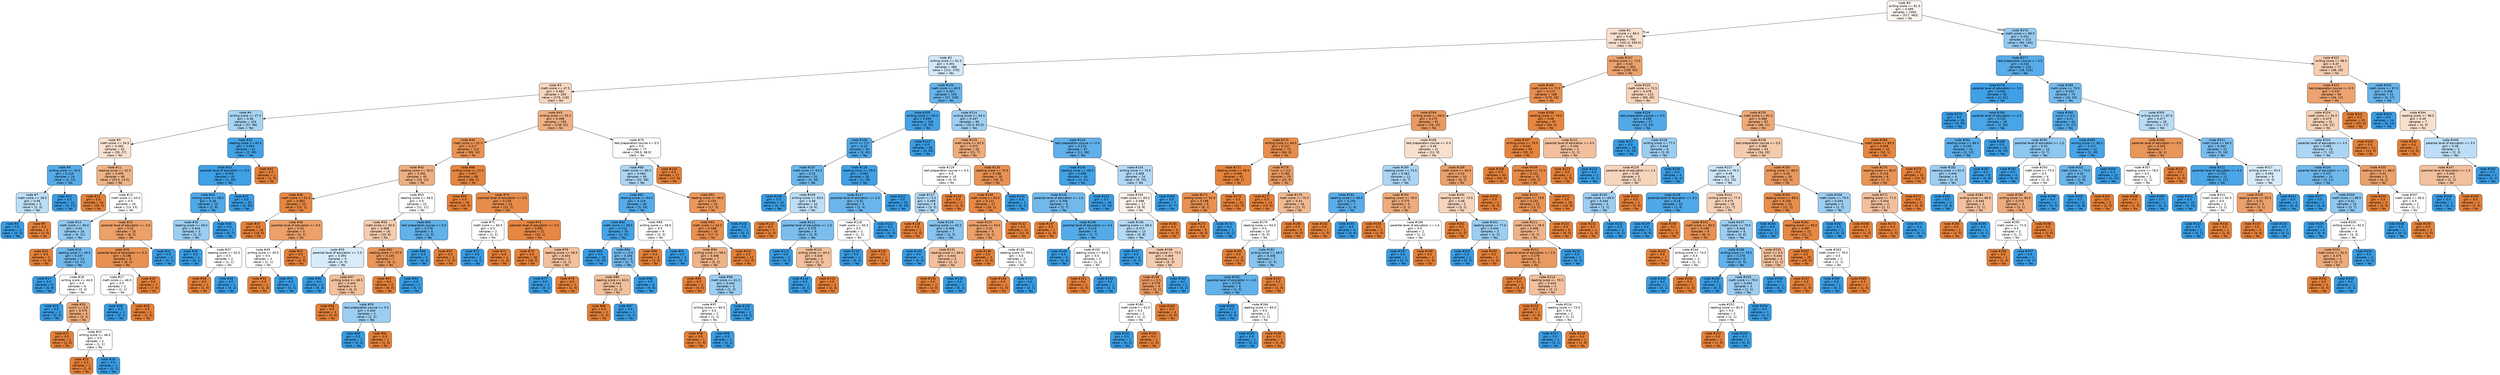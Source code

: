 digraph Tree {
node [shape=box, style="filled, rounded", color="black", fontname="helvetica"] ;
edge [fontname="helvetica"] ;
0 [label="node #0\nwriting score <= 81.5\ngini = 0.499\nsamples = 1000\nvalue = [517, 483]\nclass = No", fillcolor="#fdf7f2"] ;
1 [label="node #1\nmath score <= 66.5\ngini = 0.49\nsamples = 790\nvalue = [451.0, 339.0]\nclass = No", fillcolor="#f9e0ce"] ;
0 -> 1 [labeldistance=2.5, labelangle=45, headlabel="True"] ;
2 [label="node #2\nwriting score <= 61.5\ngini = 0.491\nsamples = 488\nvalue = [212, 276]\nclass = Yes", fillcolor="#d1e8f9"] ;
1 -> 2 ;
3 [label="node #3\nmath score <= 47.5\ngini = 0.481\nsamples = 293\nvalue = [175, 118]\nclass = No", fillcolor="#f7d6bf"] ;
2 -> 3 ;
4 [label="node #4\nwriting score <= 47.5\ngini = 0.46\nsamples = 103\nvalue = [37, 66]\nclass = Yes", fillcolor="#a8d4f4"] ;
3 -> 4 ;
5 [label="node #5\nmath score <= 34.5\ngini = 0.492\nsamples = 62\nvalue = [35, 27]\nclass = No", fillcolor="#f9e2d2"] ;
4 -> 5 ;
6 [label="node #6\nwriting score <= 34.0\ngini = 0.219\nsamples = 16\nvalue = [2, 14]\nclass = Yes", fillcolor="#55abe9"] ;
5 -> 6 ;
7 [label="node #7\nmath score <= 28.5\ngini = 0.48\nsamples = 5\nvalue = [2, 3]\nclass = Yes", fillcolor="#bddef6"] ;
6 -> 7 ;
8 [label="node #8\ngini = 0.0\nsamples = 3\nvalue = [0, 3]\nclass = Yes", fillcolor="#399de5"] ;
7 -> 8 ;
9 [label="node #9\ngini = 0.0\nsamples = 2\nvalue = [2, 0]\nclass = No", fillcolor="#e58139"] ;
7 -> 9 ;
10 [label="node #10\ngini = 0.0\nsamples = 11\nvalue = [0, 11]\nclass = Yes", fillcolor="#399de5"] ;
6 -> 10 ;
11 [label="node #11\nreading score <= 42.5\ngini = 0.405\nsamples = 46\nvalue = [33.0, 13.0]\nclass = No", fillcolor="#efb387"] ;
5 -> 11 ;
12 [label="node #12\ngini = 0.0\nsamples = 20\nvalue = [20, 0]\nclass = No", fillcolor="#e58139"] ;
11 -> 12 ;
13 [label="node #13\nmath score <= 43.5\ngini = 0.5\nsamples = 26\nvalue = [13, 13]\nclass = No", fillcolor="#ffffff"] ;
11 -> 13 ;
14 [label="node #14\nmath score <= 36.0\ngini = 0.43\nsamples = 16\nvalue = [5, 11]\nclass = Yes", fillcolor="#93caf1"] ;
13 -> 14 ;
15 [label="node #15\ngini = 0.0\nsamples = 2\nvalue = [2, 0]\nclass = No", fillcolor="#e58139"] ;
14 -> 15 ;
16 [label="node #16\nreading score <= 49.5\ngini = 0.337\nsamples = 14\nvalue = [3, 11]\nclass = Yes", fillcolor="#6fb8ec"] ;
14 -> 16 ;
17 [label="node #17\ngini = 0.0\nsamples = 8\nvalue = [0, 8]\nclass = Yes", fillcolor="#399de5"] ;
16 -> 17 ;
18 [label="node #18\nwriting score <= 44.5\ngini = 0.5\nsamples = 6\nvalue = [3, 3]\nclass = No", fillcolor="#ffffff"] ;
16 -> 18 ;
19 [label="node #19\ngini = 0.0\nsamples = 2\nvalue = [0, 2]\nclass = Yes", fillcolor="#399de5"] ;
18 -> 19 ;
20 [label="node #20\nlunch <= 0.5\ngini = 0.375\nsamples = 4\nvalue = [3, 1]\nclass = No", fillcolor="#eeab7b"] ;
18 -> 20 ;
21 [label="node #21\ngini = 0.0\nsamples = 2\nvalue = [2, 0]\nclass = No", fillcolor="#e58139"] ;
20 -> 21 ;
22 [label="node #22\nwriting score <= 46.0\ngini = 0.5\nsamples = 2\nvalue = [1, 1]\nclass = No", fillcolor="#ffffff"] ;
20 -> 22 ;
23 [label="node #23\ngini = 0.0\nsamples = 1\nvalue = [1, 0]\nclass = No", fillcolor="#e58139"] ;
22 -> 23 ;
24 [label="node #24\ngini = 0.0\nsamples = 1\nvalue = [0, 1]\nclass = Yes", fillcolor="#399de5"] ;
22 -> 24 ;
25 [label="node #25\nparental level of education <= 4.0\ngini = 0.32\nsamples = 10\nvalue = [8, 2]\nclass = No", fillcolor="#eca06a"] ;
13 -> 25 ;
26 [label="node #26\nparental level of education <= 0.5\ngini = 0.198\nsamples = 9\nvalue = [8, 1]\nclass = No", fillcolor="#e89152"] ;
25 -> 26 ;
27 [label="node #27\nmath score <= 46.0\ngini = 0.5\nsamples = 2\nvalue = [1, 1]\nclass = No", fillcolor="#ffffff"] ;
26 -> 27 ;
28 [label="node #28\ngini = 0.0\nsamples = 1\nvalue = [0, 1]\nclass = Yes", fillcolor="#399de5"] ;
27 -> 28 ;
29 [label="node #29\ngini = 0.0\nsamples = 1\nvalue = [1, 0]\nclass = No", fillcolor="#e58139"] ;
27 -> 29 ;
30 [label="node #30\ngini = 0.0\nsamples = 7\nvalue = [7, 0]\nclass = No", fillcolor="#e58139"] ;
26 -> 30 ;
31 [label="node #31\ngini = 0.0\nsamples = 1\nvalue = [0, 1]\nclass = Yes", fillcolor="#399de5"] ;
25 -> 31 ;
32 [label="node #32\nreading score <= 65.5\ngini = 0.093\nsamples = 41\nvalue = [2, 39]\nclass = Yes", fillcolor="#43a2e6"] ;
4 -> 32 ;
33 [label="node #33\nparental level of education <= 0.5\ngini = 0.049\nsamples = 40\nvalue = [1, 39]\nclass = Yes", fillcolor="#3ea0e6"] ;
32 -> 33 ;
34 [label="node #34\nwriting score <= 49.5\ngini = 0.18\nsamples = 10\nvalue = [1, 9]\nclass = Yes", fillcolor="#4fa8e8"] ;
33 -> 34 ;
35 [label="node #35\nreading score <= 49.0\ngini = 0.444\nsamples = 3\nvalue = [1, 2]\nclass = Yes", fillcolor="#9ccef2"] ;
34 -> 35 ;
36 [label="node #36\ngini = 0.0\nsamples = 1\nvalue = [0, 1]\nclass = Yes", fillcolor="#399de5"] ;
35 -> 36 ;
37 [label="node #37\nreading score <= 52.5\ngini = 0.5\nsamples = 2\nvalue = [1, 1]\nclass = No", fillcolor="#ffffff"] ;
35 -> 37 ;
38 [label="node #38\ngini = 0.0\nsamples = 1\nvalue = [1, 0]\nclass = No", fillcolor="#e58139"] ;
37 -> 38 ;
39 [label="node #39\ngini = 0.0\nsamples = 1\nvalue = [0, 1]\nclass = Yes", fillcolor="#399de5"] ;
37 -> 39 ;
40 [label="node #40\ngini = 0.0\nsamples = 7\nvalue = [0, 7]\nclass = Yes", fillcolor="#399de5"] ;
34 -> 40 ;
41 [label="node #41\ngini = 0.0\nsamples = 30\nvalue = [0, 30]\nclass = Yes", fillcolor="#399de5"] ;
33 -> 41 ;
42 [label="node #42\ngini = 0.0\nsamples = 1\nvalue = [1, 0]\nclass = No", fillcolor="#e58139"] ;
32 -> 42 ;
43 [label="node #43\nwriting score <= 55.5\ngini = 0.398\nsamples = 190\nvalue = [138, 52]\nclass = No", fillcolor="#efb084"] ;
3 -> 43 ;
44 [label="node #44\nmath score <= 52.5\ngini = 0.217\nsamples = 113\nvalue = [99, 14]\nclass = No", fillcolor="#e99355"] ;
43 -> 44 ;
45 [label="node #45\nreading score <= 50.5\ngini = 0.391\nsamples = 45\nvalue = [33, 12]\nclass = No", fillcolor="#eeaf81"] ;
44 -> 45 ;
46 [label="node #46\nmath score <= 51.5\ngini = 0.083\nsamples = 23\nvalue = [22, 1]\nclass = No", fillcolor="#e68742"] ;
45 -> 46 ;
47 [label="node #47\ngini = 0.0\nsamples = 18\nvalue = [18, 0]\nclass = No", fillcolor="#e58139"] ;
46 -> 47 ;
48 [label="node #48\nparental level of education <= 0.5\ngini = 0.32\nsamples = 5\nvalue = [4, 1]\nclass = No", fillcolor="#eca06a"] ;
46 -> 48 ;
49 [label="node #49\nwriting score <= 45.5\ngini = 0.5\nsamples = 2\nvalue = [1, 1]\nclass = No", fillcolor="#ffffff"] ;
48 -> 49 ;
50 [label="node #50\ngini = 0.0\nsamples = 1\nvalue = [1, 0]\nclass = No", fillcolor="#e58139"] ;
49 -> 50 ;
51 [label="node #51\ngini = 0.0\nsamples = 1\nvalue = [0, 1]\nclass = Yes", fillcolor="#399de5"] ;
49 -> 51 ;
52 [label="node #52\ngini = 0.0\nsamples = 3\nvalue = [3, 0]\nclass = No", fillcolor="#e58139"] ;
48 -> 52 ;
53 [label="node #53\nreading score <= 58.5\ngini = 0.5\nsamples = 22\nvalue = [11, 11]\nclass = No", fillcolor="#ffffff"] ;
45 -> 53 ;
54 [label="node #54\nmath score <= 50.5\ngini = 0.469\nsamples = 16\nvalue = [10, 6]\nclass = No", fillcolor="#f5cdb0"] ;
53 -> 54 ;
55 [label="node #55\nparental level of education <= 1.5\ngini = 0.494\nsamples = 9\nvalue = [4, 5]\nclass = Yes", fillcolor="#d7ebfa"] ;
54 -> 55 ;
56 [label="node #56\ngini = 0.0\nsamples = 3\nvalue = [0, 3]\nclass = Yes", fillcolor="#399de5"] ;
55 -> 56 ;
57 [label="node #57\nwriting score <= 48.5\ngini = 0.444\nsamples = 6\nvalue = [4, 2]\nclass = No", fillcolor="#f2c09c"] ;
55 -> 57 ;
58 [label="node #58\ngini = 0.0\nsamples = 3\nvalue = [3, 0]\nclass = No", fillcolor="#e58139"] ;
57 -> 58 ;
59 [label="node #59\ntest preparation course <= 0.5\ngini = 0.444\nsamples = 3\nvalue = [1, 2]\nclass = Yes", fillcolor="#9ccef2"] ;
57 -> 59 ;
60 [label="node #60\ngini = 0.0\nsamples = 2\nvalue = [0, 2]\nclass = Yes", fillcolor="#399de5"] ;
59 -> 60 ;
61 [label="node #61\ngini = 0.0\nsamples = 1\nvalue = [1, 0]\nclass = No", fillcolor="#e58139"] ;
59 -> 61 ;
62 [label="node #62\nreading score <= 57.5\ngini = 0.245\nsamples = 7\nvalue = [6, 1]\nclass = No", fillcolor="#e9965a"] ;
54 -> 62 ;
63 [label="node #63\ngini = 0.0\nsamples = 6\nvalue = [6, 0]\nclass = No", fillcolor="#e58139"] ;
62 -> 63 ;
64 [label="node #64\ngini = 0.0\nsamples = 1\nvalue = [0, 1]\nclass = Yes", fillcolor="#399de5"] ;
62 -> 64 ;
65 [label="node #65\ntest preparation course <= 0.5\ngini = 0.278\nsamples = 6\nvalue = [1, 5]\nclass = Yes", fillcolor="#61b1ea"] ;
53 -> 65 ;
66 [label="node #66\ngini = 0.0\nsamples = 5\nvalue = [0, 5]\nclass = Yes", fillcolor="#399de5"] ;
65 -> 66 ;
67 [label="node #67\ngini = 0.0\nsamples = 1\nvalue = [1, 0]\nclass = No", fillcolor="#e58139"] ;
65 -> 67 ;
68 [label="node #68\nwriting score <= 51.5\ngini = 0.057\nsamples = 68\nvalue = [66, 2]\nclass = No", fillcolor="#e6853f"] ;
44 -> 68 ;
69 [label="node #69\ngini = 0.0\nsamples = 45\nvalue = [45, 0]\nclass = No", fillcolor="#e58139"] ;
68 -> 69 ;
70 [label="node #70\nparental level of education <= 0.5\ngini = 0.159\nsamples = 23\nvalue = [21, 2]\nclass = No", fillcolor="#e78d4c"] ;
68 -> 70 ;
71 [label="node #71\nmath score <= 60.5\ngini = 0.5\nsamples = 2\nvalue = [1, 1]\nclass = No", fillcolor="#ffffff"] ;
70 -> 71 ;
72 [label="node #72\ngini = 0.0\nsamples = 1\nvalue = [0, 1]\nclass = Yes", fillcolor="#399de5"] ;
71 -> 72 ;
73 [label="node #73\ngini = 0.0\nsamples = 1\nvalue = [1, 0]\nclass = No", fillcolor="#e58139"] ;
71 -> 73 ;
74 [label="node #74\nparental level of education <= 3.5\ngini = 0.091\nsamples = 21\nvalue = [20, 1]\nclass = No", fillcolor="#e68743"] ;
70 -> 74 ;
75 [label="node #75\ngini = 0.0\nsamples = 18\nvalue = [18, 0]\nclass = No", fillcolor="#e58139"] ;
74 -> 75 ;
76 [label="node #76\nreading score <= 58.5\ngini = 0.444\nsamples = 3\nvalue = [2, 1]\nclass = No", fillcolor="#f2c09c"] ;
74 -> 76 ;
77 [label="node #77\ngini = 0.0\nsamples = 1\nvalue = [0, 1]\nclass = Yes", fillcolor="#399de5"] ;
76 -> 77 ;
78 [label="node #78\ngini = 0.0\nsamples = 2\nvalue = [2, 0]\nclass = No", fillcolor="#e58139"] ;
76 -> 78 ;
79 [label="node #79\ntest preparation course <= 0.5\ngini = 0.5\nsamples = 77\nvalue = [39.0, 38.0]\nclass = No", fillcolor="#fefcfa"] ;
43 -> 79 ;
80 [label="node #80\nmath score <= 60.5\ngini = 0.464\nsamples = 60\nvalue = [22, 38]\nclass = Yes", fillcolor="#acd6f4"] ;
79 -> 80 ;
81 [label="node #81\nreading score <= 64.5\ngini = 0.219\nsamples = 40\nvalue = [5, 35]\nclass = Yes", fillcolor="#55abe9"] ;
80 -> 81 ;
82 [label="node #82\nmath score <= 58.5\ngini = 0.111\nsamples = 34\nvalue = [2, 32]\nclass = Yes", fillcolor="#45a3e7"] ;
81 -> 82 ;
83 [label="node #83\ngini = 0.0\nsamples = 25\nvalue = [0, 25]\nclass = Yes", fillcolor="#399de5"] ;
82 -> 83 ;
84 [label="node #84\nlunch <= 0.5\ngini = 0.346\nsamples = 9\nvalue = [2, 7]\nclass = Yes", fillcolor="#72b9ec"] ;
82 -> 84 ;
85 [label="node #85\nreading score <= 63.0\ngini = 0.444\nsamples = 3\nvalue = [2, 1]\nclass = No", fillcolor="#f2c09c"] ;
84 -> 85 ;
86 [label="node #86\ngini = 0.0\nsamples = 2\nvalue = [2, 0]\nclass = No", fillcolor="#e58139"] ;
85 -> 86 ;
87 [label="node #87\ngini = 0.0\nsamples = 1\nvalue = [0, 1]\nclass = Yes", fillcolor="#399de5"] ;
85 -> 87 ;
88 [label="node #88\ngini = 0.0\nsamples = 6\nvalue = [0, 6]\nclass = Yes", fillcolor="#399de5"] ;
84 -> 88 ;
89 [label="node #89\nwriting score <= 58.5\ngini = 0.5\nsamples = 6\nvalue = [3, 3]\nclass = No", fillcolor="#ffffff"] ;
81 -> 89 ;
90 [label="node #90\ngini = 0.0\nsamples = 3\nvalue = [3, 0]\nclass = No", fillcolor="#e58139"] ;
89 -> 90 ;
91 [label="node #91\ngini = 0.0\nsamples = 3\nvalue = [0, 3]\nclass = Yes", fillcolor="#399de5"] ;
89 -> 91 ;
92 [label="node #92\nreading score <= 66.5\ngini = 0.255\nsamples = 20\nvalue = [17, 3]\nclass = No", fillcolor="#ea975c"] ;
80 -> 92 ;
93 [label="node #93\nmath score <= 62.5\ngini = 0.188\nsamples = 19\nvalue = [17, 2]\nclass = No", fillcolor="#e89050"] ;
92 -> 93 ;
94 [label="node #94\nwriting score <= 58.5\ngini = 0.408\nsamples = 7\nvalue = [5, 2]\nclass = No", fillcolor="#efb388"] ;
93 -> 94 ;
95 [label="node #95\ngini = 0.0\nsamples = 4\nvalue = [4, 0]\nclass = No", fillcolor="#e58139"] ;
94 -> 95 ;
96 [label="node #96\nmath score <= 61.5\ngini = 0.444\nsamples = 3\nvalue = [1, 2]\nclass = Yes", fillcolor="#9ccef2"] ;
94 -> 96 ;
97 [label="node #97\nwriting score <= 60.5\ngini = 0.5\nsamples = 2\nvalue = [1, 1]\nclass = No", fillcolor="#ffffff"] ;
96 -> 97 ;
98 [label="node #98\ngini = 0.0\nsamples = 1\nvalue = [1, 0]\nclass = No", fillcolor="#e58139"] ;
97 -> 98 ;
99 [label="node #99\ngini = 0.0\nsamples = 1\nvalue = [0, 1]\nclass = Yes", fillcolor="#399de5"] ;
97 -> 99 ;
100 [label="node #100\ngini = 0.0\nsamples = 1\nvalue = [0, 1]\nclass = Yes", fillcolor="#399de5"] ;
96 -> 100 ;
101 [label="node #101\ngini = 0.0\nsamples = 12\nvalue = [12, 0]\nclass = No", fillcolor="#e58139"] ;
93 -> 101 ;
102 [label="node #102\ngini = 0.0\nsamples = 1\nvalue = [0, 1]\nclass = Yes", fillcolor="#399de5"] ;
92 -> 102 ;
103 [label="node #103\ngini = 0.0\nsamples = 17\nvalue = [17, 0]\nclass = No", fillcolor="#e58139"] ;
79 -> 103 ;
104 [label="node #104\nmath score <= 60.5\ngini = 0.307\nsamples = 195\nvalue = [37, 158]\nclass = Yes", fillcolor="#67b4eb"] ;
2 -> 104 ;
105 [label="node #105\nwriting score <= 66.5\ngini = 0.095\nsamples = 100\nvalue = [5, 95]\nclass = Yes", fillcolor="#43a2e6"] ;
104 -> 105 ;
106 [label="node #106\nlunch <= 0.5\ngini = 0.18\nsamples = 50\nvalue = [5, 45]\nclass = Yes", fillcolor="#4fa8e8"] ;
105 -> 106 ;
107 [label="node #107\nmath score <= 53.5\ngini = 0.32\nsamples = 20\nvalue = [4, 16]\nclass = Yes", fillcolor="#6ab6ec"] ;
106 -> 107 ;
108 [label="node #108\ngini = 0.0\nsamples = 10\nvalue = [0, 10]\nclass = Yes", fillcolor="#399de5"] ;
107 -> 108 ;
109 [label="node #109\nwriting score <= 63.5\ngini = 0.48\nsamples = 10\nvalue = [4, 6]\nclass = Yes", fillcolor="#bddef6"] ;
107 -> 109 ;
110 [label="node #110\ngini = 0.0\nsamples = 2\nvalue = [2, 0]\nclass = No", fillcolor="#e58139"] ;
109 -> 110 ;
111 [label="node #111\nparental level of education <= 1.5\ngini = 0.375\nsamples = 8\nvalue = [2, 6]\nclass = Yes", fillcolor="#7bbeee"] ;
109 -> 111 ;
112 [label="node #112\ngini = 0.0\nsamples = 5\nvalue = [0, 5]\nclass = Yes", fillcolor="#399de5"] ;
111 -> 112 ;
113 [label="node #113\nwriting score <= 64.5\ngini = 0.444\nsamples = 3\nvalue = [2, 1]\nclass = No", fillcolor="#f2c09c"] ;
111 -> 113 ;
114 [label="node #114\ngini = 0.0\nsamples = 1\nvalue = [0, 1]\nclass = Yes", fillcolor="#399de5"] ;
113 -> 114 ;
115 [label="node #115\ngini = 0.0\nsamples = 2\nvalue = [2, 0]\nclass = No", fillcolor="#e58139"] ;
113 -> 115 ;
116 [label="node #116\nreading score <= 59.5\ngini = 0.064\nsamples = 30\nvalue = [1, 29]\nclass = Yes", fillcolor="#40a0e6"] ;
106 -> 116 ;
117 [label="node #117\nparental level of education <= 1.0\ngini = 0.32\nsamples = 5\nvalue = [1, 4]\nclass = Yes", fillcolor="#6ab6ec"] ;
116 -> 117 ;
118 [label="node #118\nmath score <= 50.5\ngini = 0.5\nsamples = 2\nvalue = [1, 1]\nclass = No", fillcolor="#ffffff"] ;
117 -> 118 ;
119 [label="node #119\ngini = 0.0\nsamples = 1\nvalue = [0, 1]\nclass = Yes", fillcolor="#399de5"] ;
118 -> 119 ;
120 [label="node #120\ngini = 0.0\nsamples = 1\nvalue = [1, 0]\nclass = No", fillcolor="#e58139"] ;
118 -> 120 ;
121 [label="node #121\ngini = 0.0\nsamples = 3\nvalue = [0, 3]\nclass = Yes", fillcolor="#399de5"] ;
117 -> 121 ;
122 [label="node #122\ngini = 0.0\nsamples = 25\nvalue = [0, 25]\nclass = Yes", fillcolor="#399de5"] ;
116 -> 122 ;
123 [label="node #123\ngini = 0.0\nsamples = 50\nvalue = [0, 50]\nclass = Yes", fillcolor="#399de5"] ;
105 -> 123 ;
124 [label="node #124\nwriting score <= 65.5\ngini = 0.447\nsamples = 95\nvalue = [32.0, 63.0]\nclass = Yes", fillcolor="#9ecff2"] ;
104 -> 124 ;
125 [label="node #125\nmath score <= 62.5\ngini = 0.375\nsamples = 28\nvalue = [21, 7]\nclass = No", fillcolor="#eeab7b"] ;
124 -> 125 ;
126 [label="node #126\ntest preparation course <= 0.5\ngini = 0.5\nsamples = 10\nvalue = [5, 5]\nclass = No", fillcolor="#ffffff"] ;
125 -> 126 ;
127 [label="node #127\nlunch <= 0.5\ngini = 0.469\nsamples = 8\nvalue = [3, 5]\nclass = Yes", fillcolor="#b0d8f5"] ;
126 -> 127 ;
128 [label="node #128\ngini = 0.0\nsamples = 1\nvalue = [1, 0]\nclass = No", fillcolor="#e58139"] ;
127 -> 128 ;
129 [label="node #129\nreading score <= 65.5\ngini = 0.408\nsamples = 7\nvalue = [2, 5]\nclass = Yes", fillcolor="#88c4ef"] ;
127 -> 129 ;
130 [label="node #130\ngini = 0.0\nsamples = 4\nvalue = [0, 4]\nclass = Yes", fillcolor="#399de5"] ;
129 -> 130 ;
131 [label="node #131\nreading score <= 69.0\ngini = 0.444\nsamples = 3\nvalue = [2, 1]\nclass = No", fillcolor="#f2c09c"] ;
129 -> 131 ;
132 [label="node #132\ngini = 0.0\nsamples = 2\nvalue = [2, 0]\nclass = No", fillcolor="#e58139"] ;
131 -> 132 ;
133 [label="node #133\ngini = 0.0\nsamples = 1\nvalue = [0, 1]\nclass = Yes", fillcolor="#399de5"] ;
131 -> 133 ;
134 [label="node #134\ngini = 0.0\nsamples = 2\nvalue = [2, 0]\nclass = No", fillcolor="#e58139"] ;
126 -> 134 ;
135 [label="node #135\nreading score <= 70.5\ngini = 0.198\nsamples = 18\nvalue = [16, 2]\nclass = No", fillcolor="#e89152"] ;
125 -> 135 ;
136 [label="node #136\nmath score <= 63.5\ngini = 0.111\nsamples = 17\nvalue = [16, 1]\nclass = No", fillcolor="#e78945"] ;
135 -> 136 ;
137 [label="node #137\nwriting score <= 63.5\ngini = 0.32\nsamples = 5\nvalue = [4, 1]\nclass = No", fillcolor="#eca06a"] ;
136 -> 137 ;
138 [label="node #138\ngini = 0.0\nsamples = 3\nvalue = [3, 0]\nclass = No", fillcolor="#e58139"] ;
137 -> 138 ;
139 [label="node #139\nreading score <= 59.0\ngini = 0.5\nsamples = 2\nvalue = [1, 1]\nclass = No", fillcolor="#ffffff"] ;
137 -> 139 ;
140 [label="node #140\ngini = 0.0\nsamples = 1\nvalue = [1, 0]\nclass = No", fillcolor="#e58139"] ;
139 -> 140 ;
141 [label="node #141\ngini = 0.0\nsamples = 1\nvalue = [0, 1]\nclass = Yes", fillcolor="#399de5"] ;
139 -> 141 ;
142 [label="node #142\ngini = 0.0\nsamples = 12\nvalue = [12, 0]\nclass = No", fillcolor="#e58139"] ;
136 -> 142 ;
143 [label="node #143\ngini = 0.0\nsamples = 1\nvalue = [0, 1]\nclass = Yes", fillcolor="#399de5"] ;
135 -> 143 ;
144 [label="node #144\ntest preparation course <= 0.5\ngini = 0.274\nsamples = 67\nvalue = [11, 56]\nclass = Yes", fillcolor="#60b0ea"] ;
124 -> 144 ;
145 [label="node #145\nreading score <= 68.0\ngini = 0.089\nsamples = 43\nvalue = [2, 41]\nclass = Yes", fillcolor="#43a2e6"] ;
144 -> 145 ;
146 [label="node #146\nparental level of education <= 1.0\ngini = 0.346\nsamples = 9\nvalue = [2, 7]\nclass = Yes", fillcolor="#72b9ec"] ;
145 -> 146 ;
147 [label="node #147\ngini = 0.0\nsamples = 1\nvalue = [1, 0]\nclass = No", fillcolor="#e58139"] ;
146 -> 147 ;
148 [label="node #148\nparental level of education <= 4.5\ngini = 0.219\nsamples = 8\nvalue = [1, 7]\nclass = Yes", fillcolor="#55abe9"] ;
146 -> 148 ;
149 [label="node #149\ngini = 0.0\nsamples = 6\nvalue = [0, 6]\nclass = Yes", fillcolor="#399de5"] ;
148 -> 149 ;
150 [label="node #150\nreading score <= 64.0\ngini = 0.5\nsamples = 2\nvalue = [1, 1]\nclass = No", fillcolor="#ffffff"] ;
148 -> 150 ;
151 [label="node #151\ngini = 0.0\nsamples = 1\nvalue = [1, 0]\nclass = No", fillcolor="#e58139"] ;
150 -> 151 ;
152 [label="node #152\ngini = 0.0\nsamples = 1\nvalue = [0, 1]\nclass = Yes", fillcolor="#399de5"] ;
150 -> 152 ;
153 [label="node #153\ngini = 0.0\nsamples = 34\nvalue = [0, 34]\nclass = Yes", fillcolor="#399de5"] ;
145 -> 153 ;
154 [label="node #154\nwriting score <= 74.5\ngini = 0.469\nsamples = 24\nvalue = [9, 15]\nclass = Yes", fillcolor="#b0d8f5"] ;
144 -> 154 ;
155 [label="node #155\nmath score <= 65.5\ngini = 0.498\nsamples = 17\nvalue = [9, 8]\nclass = No", fillcolor="#fcf1e9"] ;
154 -> 155 ;
156 [label="node #156\nreading score <= 66.5\ngini = 0.473\nsamples = 13\nvalue = [5, 8]\nclass = Yes", fillcolor="#b5daf5"] ;
155 -> 156 ;
157 [label="node #157\ngini = 0.0\nsamples = 5\nvalue = [0, 5]\nclass = Yes", fillcolor="#399de5"] ;
156 -> 157 ;
158 [label="node #158\nreading score <= 73.5\ngini = 0.469\nsamples = 8\nvalue = [5, 3]\nclass = No", fillcolor="#f5cdb0"] ;
156 -> 158 ;
159 [label="node #159\nlunch <= 0.5\ngini = 0.278\nsamples = 6\nvalue = [5, 1]\nclass = No", fillcolor="#ea9a61"] ;
158 -> 159 ;
160 [label="node #160\nmath score <= 61.5\ngini = 0.5\nsamples = 2\nvalue = [1, 1]\nclass = No", fillcolor="#ffffff"] ;
159 -> 160 ;
161 [label="node #161\ngini = 0.0\nsamples = 1\nvalue = [0, 1]\nclass = Yes", fillcolor="#399de5"] ;
160 -> 161 ;
162 [label="node #162\ngini = 0.0\nsamples = 1\nvalue = [1, 0]\nclass = No", fillcolor="#e58139"] ;
160 -> 162 ;
163 [label="node #163\ngini = 0.0\nsamples = 4\nvalue = [4, 0]\nclass = No", fillcolor="#e58139"] ;
159 -> 163 ;
164 [label="node #164\ngini = 0.0\nsamples = 2\nvalue = [0, 2]\nclass = Yes", fillcolor="#399de5"] ;
158 -> 164 ;
165 [label="node #165\ngini = 0.0\nsamples = 4\nvalue = [4, 0]\nclass = No", fillcolor="#e58139"] ;
155 -> 165 ;
166 [label="node #166\ngini = 0.0\nsamples = 7\nvalue = [0, 7]\nclass = Yes", fillcolor="#399de5"] ;
154 -> 166 ;
167 [label="node #167\nwriting score <= 73.5\ngini = 0.33\nsamples = 302\nvalue = [239, 63]\nclass = No", fillcolor="#eca26d"] ;
1 -> 167 ;
168 [label="node #168\nmath score <= 72.5\ngini = 0.173\nsamples = 188\nvalue = [170, 18]\nclass = No", fillcolor="#e88e4e"] ;
167 -> 168 ;
169 [label="node #169\nwriting score <= 69.5\ngini = 0.275\nsamples = 91\nvalue = [76, 15]\nclass = No", fillcolor="#ea9a60"] ;
168 -> 169 ;
170 [label="node #170\nwriting score <= 64.5\ngini = 0.157\nsamples = 70\nvalue = [64, 6]\nclass = No", fillcolor="#e78d4c"] ;
169 -> 170 ;
171 [label="node #171\nreading score <= 58.5\ngini = 0.048\nsamples = 41\nvalue = [40, 1]\nclass = No", fillcolor="#e6843e"] ;
170 -> 171 ;
172 [label="node #172\nwriting score <= 61.0\ngini = 0.198\nsamples = 9\nvalue = [8, 1]\nclass = No", fillcolor="#e89152"] ;
171 -> 172 ;
173 [label="node #173\ngini = 0.0\nsamples = 8\nvalue = [8, 0]\nclass = No", fillcolor="#e58139"] ;
172 -> 173 ;
174 [label="node #174\ngini = 0.0\nsamples = 1\nvalue = [0, 1]\nclass = Yes", fillcolor="#399de5"] ;
172 -> 174 ;
175 [label="node #175\ngini = 0.0\nsamples = 32\nvalue = [32, 0]\nclass = No", fillcolor="#e58139"] ;
171 -> 175 ;
176 [label="node #176\nlunch <= 0.5\ngini = 0.285\nsamples = 29\nvalue = [24, 5]\nclass = No", fillcolor="#ea9b62"] ;
170 -> 176 ;
177 [label="node #177\ngini = 0.0\nsamples = 13\nvalue = [13, 0]\nclass = No", fillcolor="#e58139"] ;
176 -> 177 ;
178 [label="node #178\nmath score <= 70.5\ngini = 0.43\nsamples = 16\nvalue = [11, 5]\nclass = No", fillcolor="#f1ba93"] ;
176 -> 178 ;
179 [label="node #179\nreading score <= 63.5\ngini = 0.5\nsamples = 10\nvalue = [5, 5]\nclass = No", fillcolor="#ffffff"] ;
178 -> 179 ;
180 [label="node #180\ngini = 0.0\nsamples = 3\nvalue = [3, 0]\nclass = No", fillcolor="#e58139"] ;
179 -> 180 ;
181 [label="node #181\nwriting score <= 68.5\ngini = 0.408\nsamples = 7\nvalue = [2, 5]\nclass = Yes", fillcolor="#88c4ef"] ;
179 -> 181 ;
182 [label="node #182\nparental level of education <= 4.0\ngini = 0.278\nsamples = 6\nvalue = [1, 5]\nclass = Yes", fillcolor="#61b1ea"] ;
181 -> 182 ;
183 [label="node #183\ngini = 0.0\nsamples = 4\nvalue = [0, 4]\nclass = Yes", fillcolor="#399de5"] ;
182 -> 183 ;
184 [label="node #184\nreading score <= 65.0\ngini = 0.5\nsamples = 2\nvalue = [1, 1]\nclass = No", fillcolor="#ffffff"] ;
182 -> 184 ;
185 [label="node #185\ngini = 0.0\nsamples = 1\nvalue = [0, 1]\nclass = Yes", fillcolor="#399de5"] ;
184 -> 185 ;
186 [label="node #186\ngini = 0.0\nsamples = 1\nvalue = [1, 0]\nclass = No", fillcolor="#e58139"] ;
184 -> 186 ;
187 [label="node #187\ngini = 0.0\nsamples = 1\nvalue = [1, 0]\nclass = No", fillcolor="#e58139"] ;
181 -> 187 ;
188 [label="node #188\ngini = 0.0\nsamples = 6\nvalue = [6, 0]\nclass = No", fillcolor="#e58139"] ;
178 -> 188 ;
189 [label="node #189\ntest preparation course <= 0.5\ngini = 0.49\nsamples = 21\nvalue = [12, 9]\nclass = No", fillcolor="#f8e0ce"] ;
169 -> 189 ;
190 [label="node #190\nreading score <= 73.5\ngini = 0.463\nsamples = 11\nvalue = [4, 7]\nclass = Yes", fillcolor="#aad5f4"] ;
189 -> 190 ;
191 [label="node #191\nreading score <= 68.0\ngini = 0.245\nsamples = 7\nvalue = [1, 6]\nclass = Yes", fillcolor="#5aade9"] ;
190 -> 191 ;
192 [label="node #192\ngini = 0.0\nsamples = 1\nvalue = [1, 0]\nclass = No", fillcolor="#e58139"] ;
191 -> 192 ;
193 [label="node #193\ngini = 0.0\nsamples = 6\nvalue = [0, 6]\nclass = Yes", fillcolor="#399de5"] ;
191 -> 193 ;
194 [label="node #194\nreading score <= 76.5\ngini = 0.375\nsamples = 4\nvalue = [3, 1]\nclass = No", fillcolor="#eeab7b"] ;
190 -> 194 ;
195 [label="node #195\ngini = 0.0\nsamples = 2\nvalue = [2, 0]\nclass = No", fillcolor="#e58139"] ;
194 -> 195 ;
196 [label="node #196\nparental level of education <= 1.5\ngini = 0.5\nsamples = 2\nvalue = [1, 1]\nclass = No", fillcolor="#ffffff"] ;
194 -> 196 ;
197 [label="node #197\ngini = 0.0\nsamples = 1\nvalue = [0, 1]\nclass = Yes", fillcolor="#399de5"] ;
196 -> 197 ;
198 [label="node #198\ngini = 0.0\nsamples = 1\nvalue = [1, 0]\nclass = No", fillcolor="#e58139"] ;
196 -> 198 ;
199 [label="node #199\nmath score <= 69.5\ngini = 0.32\nsamples = 10\nvalue = [8, 2]\nclass = No", fillcolor="#eca06a"] ;
189 -> 199 ;
200 [label="node #200\nreading score <= 73.5\ngini = 0.48\nsamples = 5\nvalue = [3, 2]\nclass = No", fillcolor="#f6d5bd"] ;
199 -> 200 ;
201 [label="node #201\ngini = 0.0\nsamples = 2\nvalue = [2, 0]\nclass = No", fillcolor="#e58139"] ;
200 -> 201 ;
202 [label="node #202\nreading score <= 77.0\ngini = 0.444\nsamples = 3\nvalue = [1, 2]\nclass = Yes", fillcolor="#9ccef2"] ;
200 -> 202 ;
203 [label="node #203\ngini = 0.0\nsamples = 2\nvalue = [0, 2]\nclass = Yes", fillcolor="#399de5"] ;
202 -> 203 ;
204 [label="node #204\ngini = 0.0\nsamples = 1\nvalue = [1, 0]\nclass = No", fillcolor="#e58139"] ;
202 -> 204 ;
205 [label="node #205\ngini = 0.0\nsamples = 5\nvalue = [5, 0]\nclass = No", fillcolor="#e58139"] ;
199 -> 205 ;
206 [label="node #206\nreading score <= 79.5\ngini = 0.06\nsamples = 97\nvalue = [94, 3]\nclass = No", fillcolor="#e6853f"] ;
168 -> 206 ;
207 [label="node #207\nwriting score <= 70.5\ngini = 0.042\nsamples = 94\nvalue = [92, 2]\nclass = No", fillcolor="#e6843d"] ;
206 -> 207 ;
208 [label="node #208\ngini = 0.0\nsamples = 63\nvalue = [63, 0]\nclass = No", fillcolor="#e58139"] ;
207 -> 208 ;
209 [label="node #209\nwriting score <= 71.5\ngini = 0.121\nsamples = 31\nvalue = [29, 2]\nclass = No", fillcolor="#e78a47"] ;
207 -> 209 ;
210 [label="node #210\nmath score <= 79.5\ngini = 0.231\nsamples = 15\nvalue = [13, 2]\nclass = No", fillcolor="#e99457"] ;
209 -> 210 ;
211 [label="node #211\nmath score <= 78.5\ngini = 0.408\nsamples = 7\nvalue = [5, 2]\nclass = No", fillcolor="#efb388"] ;
210 -> 211 ;
212 [label="node #212\nparental level of education <= 2.5\ngini = 0.278\nsamples = 6\nvalue = [5, 1]\nclass = No", fillcolor="#ea9a61"] ;
211 -> 212 ;
213 [label="node #213\ngini = 0.0\nsamples = 3\nvalue = [3, 0]\nclass = No", fillcolor="#e58139"] ;
212 -> 213 ;
214 [label="node #214\nreading score <= 70.5\ngini = 0.444\nsamples = 3\nvalue = [2, 1]\nclass = No", fillcolor="#f2c09c"] ;
212 -> 214 ;
215 [label="node #215\ngini = 0.0\nsamples = 1\nvalue = [1, 0]\nclass = No", fillcolor="#e58139"] ;
214 -> 215 ;
216 [label="node #216\nreading score <= 73.0\ngini = 0.5\nsamples = 2\nvalue = [1, 1]\nclass = No", fillcolor="#ffffff"] ;
214 -> 216 ;
217 [label="node #217\ngini = 0.0\nsamples = 1\nvalue = [0, 1]\nclass = Yes", fillcolor="#399de5"] ;
216 -> 217 ;
218 [label="node #218\ngini = 0.0\nsamples = 1\nvalue = [1, 0]\nclass = No", fillcolor="#e58139"] ;
216 -> 218 ;
219 [label="node #219\ngini = 0.0\nsamples = 1\nvalue = [0, 1]\nclass = Yes", fillcolor="#399de5"] ;
211 -> 219 ;
220 [label="node #220\ngini = 0.0\nsamples = 8\nvalue = [8, 0]\nclass = No", fillcolor="#e58139"] ;
210 -> 220 ;
221 [label="node #221\ngini = 0.0\nsamples = 16\nvalue = [16, 0]\nclass = No", fillcolor="#e58139"] ;
209 -> 221 ;
222 [label="node #222\nparental level of education <= 0.5\ngini = 0.444\nsamples = 3\nvalue = [2, 1]\nclass = No", fillcolor="#f2c09c"] ;
206 -> 222 ;
223 [label="node #223\ngini = 0.0\nsamples = 2\nvalue = [2, 0]\nclass = No", fillcolor="#e58139"] ;
222 -> 223 ;
224 [label="node #224\ngini = 0.0\nsamples = 1\nvalue = [0, 1]\nclass = Yes", fillcolor="#399de5"] ;
222 -> 224 ;
225 [label="node #225\nmath score <= 72.5\ngini = 0.478\nsamples = 114\nvalue = [69, 45]\nclass = No", fillcolor="#f6d3ba"] ;
167 -> 225 ;
226 [label="node #226\ntest preparation course <= 0.5\ngini = 0.198\nsamples = 27\nvalue = [3, 24]\nclass = Yes", fillcolor="#52a9e8"] ;
225 -> 226 ;
227 [label="node #227\ngini = 0.0\nsamples = 18\nvalue = [0, 18]\nclass = Yes", fillcolor="#399de5"] ;
226 -> 227 ;
228 [label="node #228\nwriting score <= 77.5\ngini = 0.444\nsamples = 9\nvalue = [3, 6]\nclass = Yes", fillcolor="#9ccef2"] ;
226 -> 228 ;
229 [label="node #229\nparental level of education <= 1.5\ngini = 0.48\nsamples = 5\nvalue = [3, 2]\nclass = No", fillcolor="#f6d5bd"] ;
228 -> 229 ;
230 [label="node #230\nmath score <= 69.5\ngini = 0.444\nsamples = 3\nvalue = [1, 2]\nclass = Yes", fillcolor="#9ccef2"] ;
229 -> 230 ;
231 [label="node #231\ngini = 0.0\nsamples = 1\nvalue = [1, 0]\nclass = No", fillcolor="#e58139"] ;
230 -> 231 ;
232 [label="node #232\ngini = 0.0\nsamples = 2\nvalue = [0, 2]\nclass = Yes", fillcolor="#399de5"] ;
230 -> 232 ;
233 [label="node #233\ngini = 0.0\nsamples = 2\nvalue = [2, 0]\nclass = No", fillcolor="#e58139"] ;
229 -> 233 ;
234 [label="node #234\ngini = 0.0\nsamples = 4\nvalue = [0, 4]\nclass = Yes", fillcolor="#399de5"] ;
228 -> 234 ;
235 [label="node #235\nmath score <= 81.5\ngini = 0.366\nsamples = 87\nvalue = [66, 21]\nclass = No", fillcolor="#eda978"] ;
225 -> 235 ;
236 [label="node #236\ntest preparation course <= 0.5\ngini = 0.466\nsamples = 54\nvalue = [34, 20]\nclass = No", fillcolor="#f4cbad"] ;
235 -> 236 ;
237 [label="node #237\nmath score <= 76.5\ngini = 0.49\nsamples = 28\nvalue = [12, 16]\nclass = Yes", fillcolor="#cee6f8"] ;
236 -> 237 ;
238 [label="node #238\nparental level of education <= 3.5\ngini = 0.18\nsamples = 10\nvalue = [1, 9]\nclass = Yes", fillcolor="#4fa8e8"] ;
237 -> 238 ;
239 [label="node #239\ngini = 0.0\nsamples = 9\nvalue = [0, 9]\nclass = Yes", fillcolor="#399de5"] ;
238 -> 239 ;
240 [label="node #240\ngini = 0.0\nsamples = 1\nvalue = [1, 0]\nclass = No", fillcolor="#e58139"] ;
238 -> 240 ;
241 [label="node #241\nwriting score <= 77.5\ngini = 0.475\nsamples = 18\nvalue = [11, 7]\nclass = No", fillcolor="#f6d1b7"] ;
237 -> 241 ;
242 [label="node #242\nmath score <= 80.5\ngini = 0.198\nsamples = 9\nvalue = [8, 1]\nclass = No", fillcolor="#e89152"] ;
241 -> 242 ;
243 [label="node #243\ngini = 0.0\nsamples = 7\nvalue = [7, 0]\nclass = No", fillcolor="#e58139"] ;
242 -> 243 ;
244 [label="node #244\nwriting score <= 74.5\ngini = 0.5\nsamples = 2\nvalue = [1, 1]\nclass = No", fillcolor="#ffffff"] ;
242 -> 244 ;
245 [label="node #245\ngini = 0.0\nsamples = 1\nvalue = [0, 1]\nclass = Yes", fillcolor="#399de5"] ;
244 -> 245 ;
246 [label="node #246\ngini = 0.0\nsamples = 1\nvalue = [1, 0]\nclass = No", fillcolor="#e58139"] ;
244 -> 246 ;
247 [label="node #247\nmath score <= 79.5\ngini = 0.444\nsamples = 9\nvalue = [3, 6]\nclass = Yes", fillcolor="#9ccef2"] ;
241 -> 247 ;
248 [label="node #248\nwriting score <= 79.5\ngini = 0.278\nsamples = 6\nvalue = [1, 5]\nclass = Yes", fillcolor="#61b1ea"] ;
247 -> 248 ;
249 [label="node #249\ngini = 0.0\nsamples = 3\nvalue = [0, 3]\nclass = Yes", fillcolor="#399de5"] ;
248 -> 249 ;
250 [label="node #250\nmath score <= 78.0\ngini = 0.444\nsamples = 3\nvalue = [1, 2]\nclass = Yes", fillcolor="#9ccef2"] ;
248 -> 250 ;
251 [label="node #251\nreading score <= 81.0\ngini = 0.5\nsamples = 2\nvalue = [1, 1]\nclass = No", fillcolor="#ffffff"] ;
250 -> 251 ;
252 [label="node #252\ngini = 0.0\nsamples = 1\nvalue = [1, 0]\nclass = No", fillcolor="#e58139"] ;
251 -> 252 ;
253 [label="node #253\ngini = 0.0\nsamples = 1\nvalue = [0, 1]\nclass = Yes", fillcolor="#399de5"] ;
251 -> 253 ;
254 [label="node #254\ngini = 0.0\nsamples = 1\nvalue = [0, 1]\nclass = Yes", fillcolor="#399de5"] ;
250 -> 254 ;
255 [label="node #255\nlunch <= 0.5\ngini = 0.444\nsamples = 3\nvalue = [2, 1]\nclass = No", fillcolor="#f2c09c"] ;
247 -> 255 ;
256 [label="node #256\ngini = 0.0\nsamples = 1\nvalue = [0, 1]\nclass = Yes", fillcolor="#399de5"] ;
255 -> 256 ;
257 [label="node #257\ngini = 0.0\nsamples = 2\nvalue = [2, 0]\nclass = No", fillcolor="#e58139"] ;
255 -> 257 ;
258 [label="node #258\nwriting score <= 80.5\ngini = 0.26\nsamples = 26\nvalue = [22, 4]\nclass = No", fillcolor="#ea985d"] ;
236 -> 258 ;
259 [label="node #259\nreading score <= 69.5\ngini = 0.159\nsamples = 23\nvalue = [21, 2]\nclass = No", fillcolor="#e78d4c"] ;
258 -> 259 ;
260 [label="node #260\ngini = 0.0\nsamples = 1\nvalue = [0, 1]\nclass = Yes", fillcolor="#399de5"] ;
259 -> 260 ;
261 [label="node #261\nreading score <= 83.5\ngini = 0.087\nsamples = 22\nvalue = [21, 1]\nclass = No", fillcolor="#e68742"] ;
259 -> 261 ;
262 [label="node #262\ngini = 0.0\nsamples = 20\nvalue = [20, 0]\nclass = No", fillcolor="#e58139"] ;
261 -> 262 ;
263 [label="node #263\nmath score <= 76.5\ngini = 0.5\nsamples = 2\nvalue = [1, 1]\nclass = No", fillcolor="#ffffff"] ;
261 -> 263 ;
264 [label="node #264\ngini = 0.0\nsamples = 1\nvalue = [0, 1]\nclass = Yes", fillcolor="#399de5"] ;
263 -> 264 ;
265 [label="node #265\ngini = 0.0\nsamples = 1\nvalue = [1, 0]\nclass = No", fillcolor="#e58139"] ;
263 -> 265 ;
266 [label="node #266\nmath score <= 79.5\ngini = 0.444\nsamples = 3\nvalue = [1, 2]\nclass = Yes", fillcolor="#9ccef2"] ;
258 -> 266 ;
267 [label="node #267\ngini = 0.0\nsamples = 2\nvalue = [0, 2]\nclass = Yes", fillcolor="#399de5"] ;
266 -> 267 ;
268 [label="node #268\ngini = 0.0\nsamples = 1\nvalue = [1, 0]\nclass = No", fillcolor="#e58139"] ;
266 -> 268 ;
269 [label="node #269\nmath score <= 83.5\ngini = 0.059\nsamples = 33\nvalue = [32, 1]\nclass = No", fillcolor="#e6853f"] ;
235 -> 269 ;
270 [label="node #270\nreading score <= 80.0\ngini = 0.219\nsamples = 8\nvalue = [7, 1]\nclass = No", fillcolor="#e99355"] ;
269 -> 270 ;
271 [label="node #271\nreading score <= 77.0\ngini = 0.444\nsamples = 3\nvalue = [2, 1]\nclass = No", fillcolor="#f2c09c"] ;
270 -> 271 ;
272 [label="node #272\ngini = 0.0\nsamples = 2\nvalue = [2, 0]\nclass = No", fillcolor="#e58139"] ;
271 -> 272 ;
273 [label="node #273\ngini = 0.0\nsamples = 1\nvalue = [0, 1]\nclass = Yes", fillcolor="#399de5"] ;
271 -> 273 ;
274 [label="node #274\ngini = 0.0\nsamples = 5\nvalue = [5, 0]\nclass = No", fillcolor="#e58139"] ;
270 -> 274 ;
275 [label="node #275\ngini = 0.0\nsamples = 25\nvalue = [25, 0]\nclass = No", fillcolor="#e58139"] ;
269 -> 275 ;
276 [label="node #276\nmath score <= 86.5\ngini = 0.431\nsamples = 210\nvalue = [66, 144]\nclass = Yes", fillcolor="#94caf1"] ;
0 -> 276 [labeldistance=2.5, labelangle=-45, headlabel="False"] ;
277 [label="node #277\ntest preparation course <= 0.5\ngini = 0.234\nsamples = 133\nvalue = [18, 115]\nclass = Yes", fillcolor="#58ace9"] ;
276 -> 277 ;
278 [label="node #278\nparental level of education <= 3.5\ngini = 0.061\nsamples = 63\nvalue = [2, 61]\nclass = Yes", fillcolor="#3fa0e6"] ;
277 -> 278 ;
279 [label="node #279\ngini = 0.0\nsamples = 35\nvalue = [0, 35]\nclass = Yes", fillcolor="#399de5"] ;
278 -> 279 ;
280 [label="node #280\nparental level of education <= 4.5\ngini = 0.133\nsamples = 28\nvalue = [2, 26]\nclass = Yes", fillcolor="#48a5e7"] ;
278 -> 280 ;
281 [label="node #281\nreading score <= 84.5\ngini = 0.245\nsamples = 14\nvalue = [2, 12]\nclass = Yes", fillcolor="#5aade9"] ;
280 -> 281 ;
282 [label="node #282\nreading score <= 81.0\ngini = 0.444\nsamples = 6\nvalue = [2, 4]\nclass = Yes", fillcolor="#9ccef2"] ;
281 -> 282 ;
283 [label="node #283\ngini = 0.0\nsamples = 3\nvalue = [0, 3]\nclass = Yes", fillcolor="#399de5"] ;
282 -> 283 ;
284 [label="node #284\nwriting score <= 86.5\ngini = 0.444\nsamples = 3\nvalue = [2, 1]\nclass = No", fillcolor="#f2c09c"] ;
282 -> 284 ;
285 [label="node #285\ngini = 0.0\nsamples = 2\nvalue = [2, 0]\nclass = No", fillcolor="#e58139"] ;
284 -> 285 ;
286 [label="node #286\ngini = 0.0\nsamples = 1\nvalue = [0, 1]\nclass = Yes", fillcolor="#399de5"] ;
284 -> 286 ;
287 [label="node #287\ngini = 0.0\nsamples = 8\nvalue = [0, 8]\nclass = Yes", fillcolor="#399de5"] ;
281 -> 287 ;
288 [label="node #288\ngini = 0.0\nsamples = 14\nvalue = [0, 14]\nclass = Yes", fillcolor="#399de5"] ;
280 -> 288 ;
289 [label="node #289\nmath score <= 79.5\ngini = 0.353\nsamples = 70\nvalue = [16, 54]\nclass = Yes", fillcolor="#74baed"] ;
277 -> 289 ;
290 [label="node #290\nlunch <= 0.5\ngini = 0.21\nsamples = 42\nvalue = [5, 37]\nclass = Yes", fillcolor="#54aae9"] ;
289 -> 290 ;
291 [label="node #291\nparental level of education <= 1.0\ngini = 0.42\nsamples = 10\nvalue = [3, 7]\nclass = Yes", fillcolor="#8ec7f0"] ;
290 -> 291 ;
292 [label="node #292\ngini = 0.0\nsamples = 4\nvalue = [0, 4]\nclass = Yes", fillcolor="#399de5"] ;
291 -> 292 ;
293 [label="node #293\nmath score <= 75.5\ngini = 0.5\nsamples = 6\nvalue = [3, 3]\nclass = No", fillcolor="#ffffff"] ;
291 -> 293 ;
294 [label="node #294\nwriting score <= 84.0\ngini = 0.375\nsamples = 4\nvalue = [3, 1]\nclass = No", fillcolor="#eeab7b"] ;
293 -> 294 ;
295 [label="node #295\nmath score <= 71.5\ngini = 0.5\nsamples = 2\nvalue = [1, 1]\nclass = No", fillcolor="#ffffff"] ;
294 -> 295 ;
296 [label="node #296\ngini = 0.0\nsamples = 1\nvalue = [1, 0]\nclass = No", fillcolor="#e58139"] ;
295 -> 296 ;
297 [label="node #297\ngini = 0.0\nsamples = 1\nvalue = [0, 1]\nclass = Yes", fillcolor="#399de5"] ;
295 -> 297 ;
298 [label="node #298\ngini = 0.0\nsamples = 2\nvalue = [2, 0]\nclass = No", fillcolor="#e58139"] ;
294 -> 298 ;
299 [label="node #299\ngini = 0.0\nsamples = 2\nvalue = [0, 2]\nclass = Yes", fillcolor="#399de5"] ;
293 -> 299 ;
300 [label="node #300\nwriting score <= 85.5\ngini = 0.117\nsamples = 32\nvalue = [2, 30]\nclass = Yes", fillcolor="#46a4e7"] ;
290 -> 300 ;
301 [label="node #301\nmath score <= 75.5\ngini = 0.32\nsamples = 10\nvalue = [2, 8]\nclass = Yes", fillcolor="#6ab6ec"] ;
300 -> 301 ;
302 [label="node #302\ngini = 0.0\nsamples = 8\nvalue = [0, 8]\nclass = Yes", fillcolor="#399de5"] ;
301 -> 302 ;
303 [label="node #303\ngini = 0.0\nsamples = 2\nvalue = [2, 0]\nclass = No", fillcolor="#e58139"] ;
301 -> 303 ;
304 [label="node #304\ngini = 0.0\nsamples = 22\nvalue = [0, 22]\nclass = Yes", fillcolor="#399de5"] ;
300 -> 304 ;
305 [label="node #305\nwriting score <= 87.0\ngini = 0.477\nsamples = 28\nvalue = [11, 17]\nclass = Yes", fillcolor="#b9dcf6"] ;
289 -> 305 ;
306 [label="node #306\nparental level of education <= 0.5\ngini = 0.245\nsamples = 7\nvalue = [6, 1]\nclass = No", fillcolor="#e9965a"] ;
305 -> 306 ;
307 [label="node #307\nreading score <= 78.5\ngini = 0.5\nsamples = 2\nvalue = [1, 1]\nclass = No", fillcolor="#ffffff"] ;
306 -> 307 ;
308 [label="node #308\ngini = 0.0\nsamples = 1\nvalue = [1, 0]\nclass = No", fillcolor="#e58139"] ;
307 -> 308 ;
309 [label="node #309\ngini = 0.0\nsamples = 1\nvalue = [0, 1]\nclass = Yes", fillcolor="#399de5"] ;
307 -> 309 ;
310 [label="node #310\ngini = 0.0\nsamples = 5\nvalue = [5, 0]\nclass = No", fillcolor="#e58139"] ;
306 -> 310 ;
311 [label="node #311\nmath score <= 84.5\ngini = 0.363\nsamples = 21\nvalue = [5, 16]\nclass = Yes", fillcolor="#77bced"] ;
305 -> 311 ;
312 [label="node #312\nparental level of education <= 4.5\ngini = 0.153\nsamples = 12\nvalue = [1, 11]\nclass = Yes", fillcolor="#4ba6e7"] ;
311 -> 312 ;
313 [label="node #313\ngini = 0.0\nsamples = 10\nvalue = [0, 10]\nclass = Yes", fillcolor="#399de5"] ;
312 -> 313 ;
314 [label="node #314\nmath score <= 82.0\ngini = 0.5\nsamples = 2\nvalue = [1, 1]\nclass = No", fillcolor="#ffffff"] ;
312 -> 314 ;
315 [label="node #315\ngini = 0.0\nsamples = 1\nvalue = [0, 1]\nclass = Yes", fillcolor="#399de5"] ;
314 -> 315 ;
316 [label="node #316\ngini = 0.0\nsamples = 1\nvalue = [1, 0]\nclass = No", fillcolor="#e58139"] ;
314 -> 316 ;
317 [label="node #317\nwriting score <= 93.5\ngini = 0.494\nsamples = 9\nvalue = [4, 5]\nclass = Yes", fillcolor="#d7ebfa"] ;
311 -> 317 ;
318 [label="node #318\nreading score <= 92.5\ngini = 0.32\nsamples = 5\nvalue = [4, 1]\nclass = No", fillcolor="#eca06a"] ;
317 -> 318 ;
319 [label="node #319\ngini = 0.0\nsamples = 4\nvalue = [4, 0]\nclass = No", fillcolor="#e58139"] ;
318 -> 319 ;
320 [label="node #320\ngini = 0.0\nsamples = 1\nvalue = [0, 1]\nclass = Yes", fillcolor="#399de5"] ;
318 -> 320 ;
321 [label="node #321\ngini = 0.0\nsamples = 4\nvalue = [0, 4]\nclass = Yes", fillcolor="#399de5"] ;
317 -> 321 ;
322 [label="node #322\nwriting score <= 96.5\ngini = 0.47\nsamples = 77\nvalue = [48, 29]\nclass = No", fillcolor="#f5cdb1"] ;
276 -> 322 ;
323 [label="node #323\ntest preparation course <= 0.5\ngini = 0.337\nsamples = 56\nvalue = [44, 12]\nclass = No", fillcolor="#eca36f"] ;
322 -> 323 ;
324 [label="node #324\nmath score <= 93.5\ngini = 0.475\nsamples = 31\nvalue = [19, 12]\nclass = No", fillcolor="#f5d1b6"] ;
323 -> 324 ;
325 [label="node #325\nparental level of education <= 3.5\ngini = 0.465\nsamples = 19\nvalue = [7, 12]\nclass = Yes", fillcolor="#acd6f4"] ;
324 -> 325 ;
326 [label="node #326\nparental level of education <= 1.5\ngini = 0.337\nsamples = 14\nvalue = [3, 11]\nclass = Yes", fillcolor="#6fb8ec"] ;
325 -> 326 ;
327 [label="node #327\ngini = 0.0\nsamples = 4\nvalue = [0, 4]\nclass = Yes", fillcolor="#399de5"] ;
326 -> 327 ;
328 [label="node #328\nmath score <= 88.5\ngini = 0.42\nsamples = 10\nvalue = [3, 7]\nclass = Yes", fillcolor="#8ec7f0"] ;
326 -> 328 ;
329 [label="node #329\ngini = 0.0\nsamples = 4\nvalue = [0, 4]\nclass = Yes", fillcolor="#399de5"] ;
328 -> 329 ;
330 [label="node #330\nwriting score <= 92.5\ngini = 0.5\nsamples = 6\nvalue = [3, 3]\nclass = No", fillcolor="#ffffff"] ;
328 -> 330 ;
331 [label="node #331\nmath score <= 91.5\ngini = 0.375\nsamples = 4\nvalue = [3, 1]\nclass = No", fillcolor="#eeab7b"] ;
330 -> 331 ;
332 [label="node #332\ngini = 0.0\nsamples = 3\nvalue = [3, 0]\nclass = No", fillcolor="#e58139"] ;
331 -> 332 ;
333 [label="node #333\ngini = 0.0\nsamples = 1\nvalue = [0, 1]\nclass = Yes", fillcolor="#399de5"] ;
331 -> 333 ;
334 [label="node #334\ngini = 0.0\nsamples = 2\nvalue = [0, 2]\nclass = Yes", fillcolor="#399de5"] ;
330 -> 334 ;
335 [label="node #335\nreading score <= 88.0\ngini = 0.32\nsamples = 5\nvalue = [4, 1]\nclass = No", fillcolor="#eca06a"] ;
325 -> 335 ;
336 [label="node #336\ngini = 0.0\nsamples = 3\nvalue = [3, 0]\nclass = No", fillcolor="#e58139"] ;
335 -> 336 ;
337 [label="node #337\nmath score <= 90.0\ngini = 0.5\nsamples = 2\nvalue = [1, 1]\nclass = No", fillcolor="#ffffff"] ;
335 -> 337 ;
338 [label="node #338\ngini = 0.0\nsamples = 1\nvalue = [0, 1]\nclass = Yes", fillcolor="#399de5"] ;
337 -> 338 ;
339 [label="node #339\ngini = 0.0\nsamples = 1\nvalue = [1, 0]\nclass = No", fillcolor="#e58139"] ;
337 -> 339 ;
340 [label="node #340\ngini = 0.0\nsamples = 12\nvalue = [12, 0]\nclass = No", fillcolor="#e58139"] ;
324 -> 340 ;
341 [label="node #341\ngini = 0.0\nsamples = 25\nvalue = [25, 0]\nclass = No", fillcolor="#e58139"] ;
323 -> 341 ;
342 [label="node #342\nmath score <= 97.5\ngini = 0.308\nsamples = 21\nvalue = [4, 17]\nclass = Yes", fillcolor="#68b4eb"] ;
322 -> 342 ;
343 [label="node #343\ngini = 0.0\nsamples = 14\nvalue = [0, 14]\nclass = Yes", fillcolor="#399de5"] ;
342 -> 343 ;
344 [label="node #344\nreading score <= 98.5\ngini = 0.49\nsamples = 7\nvalue = [4, 3]\nclass = No", fillcolor="#f8e0ce"] ;
342 -> 344 ;
345 [label="node #345\ngini = 0.0\nsamples = 2\nvalue = [2, 0]\nclass = No", fillcolor="#e58139"] ;
344 -> 345 ;
346 [label="node #346\nparental level of education <= 3.5\ngini = 0.48\nsamples = 5\nvalue = [2, 3]\nclass = Yes", fillcolor="#bddef6"] ;
344 -> 346 ;
347 [label="node #347\nparental level of education <= 2.5\ngini = 0.444\nsamples = 3\nvalue = [2, 1]\nclass = No", fillcolor="#f2c09c"] ;
346 -> 347 ;
348 [label="node #348\ngini = 0.0\nsamples = 1\nvalue = [0, 1]\nclass = Yes", fillcolor="#399de5"] ;
347 -> 348 ;
349 [label="node #349\ngini = 0.0\nsamples = 2\nvalue = [2, 0]\nclass = No", fillcolor="#e58139"] ;
347 -> 349 ;
350 [label="node #350\ngini = 0.0\nsamples = 2\nvalue = [0, 2]\nclass = Yes", fillcolor="#399de5"] ;
346 -> 350 ;
}